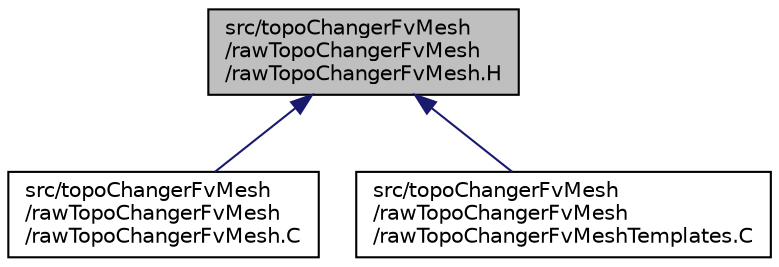 digraph "src/topoChangerFvMesh/rawTopoChangerFvMesh/rawTopoChangerFvMesh.H"
{
  bgcolor="transparent";
  edge [fontname="Helvetica",fontsize="10",labelfontname="Helvetica",labelfontsize="10"];
  node [fontname="Helvetica",fontsize="10",shape=record];
  Node1 [label="src/topoChangerFvMesh\l/rawTopoChangerFvMesh\l/rawTopoChangerFvMesh.H",height=0.2,width=0.4,color="black", fillcolor="grey75", style="filled", fontcolor="black"];
  Node1 -> Node2 [dir="back",color="midnightblue",fontsize="10",style="solid",fontname="Helvetica"];
  Node2 [label="src/topoChangerFvMesh\l/rawTopoChangerFvMesh\l/rawTopoChangerFvMesh.C",height=0.2,width=0.4,color="black",URL="$a10644.html"];
  Node1 -> Node3 [dir="back",color="midnightblue",fontsize="10",style="solid",fontname="Helvetica"];
  Node3 [label="src/topoChangerFvMesh\l/rawTopoChangerFvMesh\l/rawTopoChangerFvMeshTemplates.C",height=0.2,width=0.4,color="black",URL="$a10646.html"];
}
